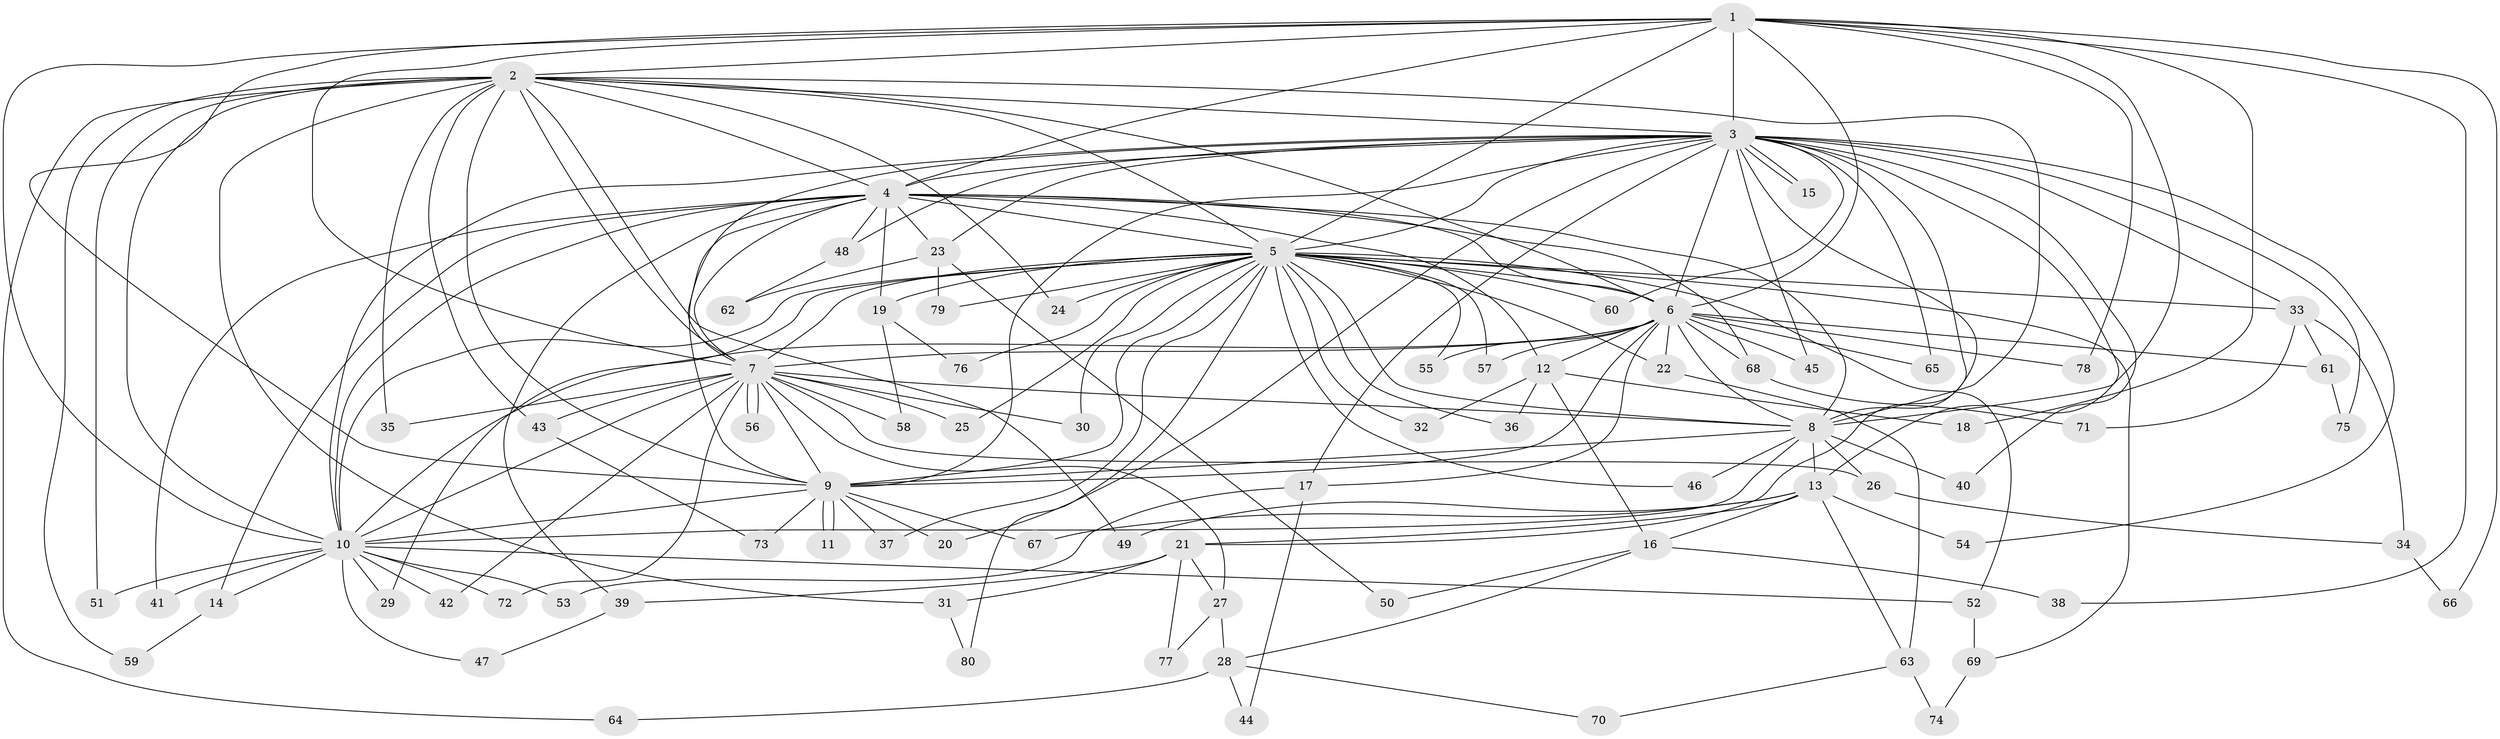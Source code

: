 // Generated by graph-tools (version 1.1) at 2025/44/03/09/25 04:44:55]
// undirected, 80 vertices, 185 edges
graph export_dot {
graph [start="1"]
  node [color=gray90,style=filled];
  1;
  2;
  3;
  4;
  5;
  6;
  7;
  8;
  9;
  10;
  11;
  12;
  13;
  14;
  15;
  16;
  17;
  18;
  19;
  20;
  21;
  22;
  23;
  24;
  25;
  26;
  27;
  28;
  29;
  30;
  31;
  32;
  33;
  34;
  35;
  36;
  37;
  38;
  39;
  40;
  41;
  42;
  43;
  44;
  45;
  46;
  47;
  48;
  49;
  50;
  51;
  52;
  53;
  54;
  55;
  56;
  57;
  58;
  59;
  60;
  61;
  62;
  63;
  64;
  65;
  66;
  67;
  68;
  69;
  70;
  71;
  72;
  73;
  74;
  75;
  76;
  77;
  78;
  79;
  80;
  1 -- 2;
  1 -- 3;
  1 -- 4;
  1 -- 5;
  1 -- 6;
  1 -- 7;
  1 -- 8;
  1 -- 9;
  1 -- 10;
  1 -- 18;
  1 -- 38;
  1 -- 66;
  1 -- 78;
  2 -- 3;
  2 -- 4;
  2 -- 5;
  2 -- 6;
  2 -- 7;
  2 -- 8;
  2 -- 9;
  2 -- 10;
  2 -- 24;
  2 -- 31;
  2 -- 35;
  2 -- 43;
  2 -- 49;
  2 -- 51;
  2 -- 59;
  2 -- 64;
  3 -- 4;
  3 -- 5;
  3 -- 6;
  3 -- 7;
  3 -- 8;
  3 -- 9;
  3 -- 10;
  3 -- 13;
  3 -- 15;
  3 -- 15;
  3 -- 17;
  3 -- 20;
  3 -- 21;
  3 -- 23;
  3 -- 33;
  3 -- 40;
  3 -- 45;
  3 -- 48;
  3 -- 54;
  3 -- 60;
  3 -- 65;
  3 -- 75;
  4 -- 5;
  4 -- 6;
  4 -- 7;
  4 -- 8;
  4 -- 9;
  4 -- 10;
  4 -- 12;
  4 -- 14;
  4 -- 19;
  4 -- 23;
  4 -- 39;
  4 -- 41;
  4 -- 48;
  4 -- 68;
  5 -- 6;
  5 -- 7;
  5 -- 8;
  5 -- 9;
  5 -- 10;
  5 -- 19;
  5 -- 22;
  5 -- 24;
  5 -- 25;
  5 -- 29;
  5 -- 30;
  5 -- 32;
  5 -- 33;
  5 -- 36;
  5 -- 37;
  5 -- 46;
  5 -- 52;
  5 -- 55;
  5 -- 57;
  5 -- 60;
  5 -- 69;
  5 -- 76;
  5 -- 79;
  5 -- 80;
  6 -- 7;
  6 -- 8;
  6 -- 9;
  6 -- 10;
  6 -- 12;
  6 -- 17;
  6 -- 22;
  6 -- 45;
  6 -- 55;
  6 -- 57;
  6 -- 61;
  6 -- 65;
  6 -- 68;
  6 -- 78;
  7 -- 8;
  7 -- 9;
  7 -- 10;
  7 -- 25;
  7 -- 26;
  7 -- 27;
  7 -- 30;
  7 -- 35;
  7 -- 42;
  7 -- 43;
  7 -- 56;
  7 -- 56;
  7 -- 58;
  7 -- 72;
  8 -- 9;
  8 -- 10;
  8 -- 13;
  8 -- 26;
  8 -- 40;
  8 -- 46;
  9 -- 10;
  9 -- 11;
  9 -- 11;
  9 -- 20;
  9 -- 37;
  9 -- 67;
  9 -- 73;
  10 -- 14;
  10 -- 29;
  10 -- 41;
  10 -- 42;
  10 -- 47;
  10 -- 51;
  10 -- 52;
  10 -- 53;
  10 -- 72;
  12 -- 16;
  12 -- 18;
  12 -- 32;
  12 -- 36;
  13 -- 16;
  13 -- 21;
  13 -- 49;
  13 -- 54;
  13 -- 63;
  13 -- 67;
  14 -- 59;
  16 -- 28;
  16 -- 38;
  16 -- 50;
  17 -- 44;
  17 -- 53;
  19 -- 58;
  19 -- 76;
  21 -- 27;
  21 -- 31;
  21 -- 39;
  21 -- 77;
  22 -- 63;
  23 -- 50;
  23 -- 62;
  23 -- 79;
  26 -- 34;
  27 -- 28;
  27 -- 77;
  28 -- 44;
  28 -- 64;
  28 -- 70;
  31 -- 80;
  33 -- 34;
  33 -- 61;
  33 -- 71;
  34 -- 66;
  39 -- 47;
  43 -- 73;
  48 -- 62;
  52 -- 69;
  61 -- 75;
  63 -- 70;
  63 -- 74;
  68 -- 71;
  69 -- 74;
}
